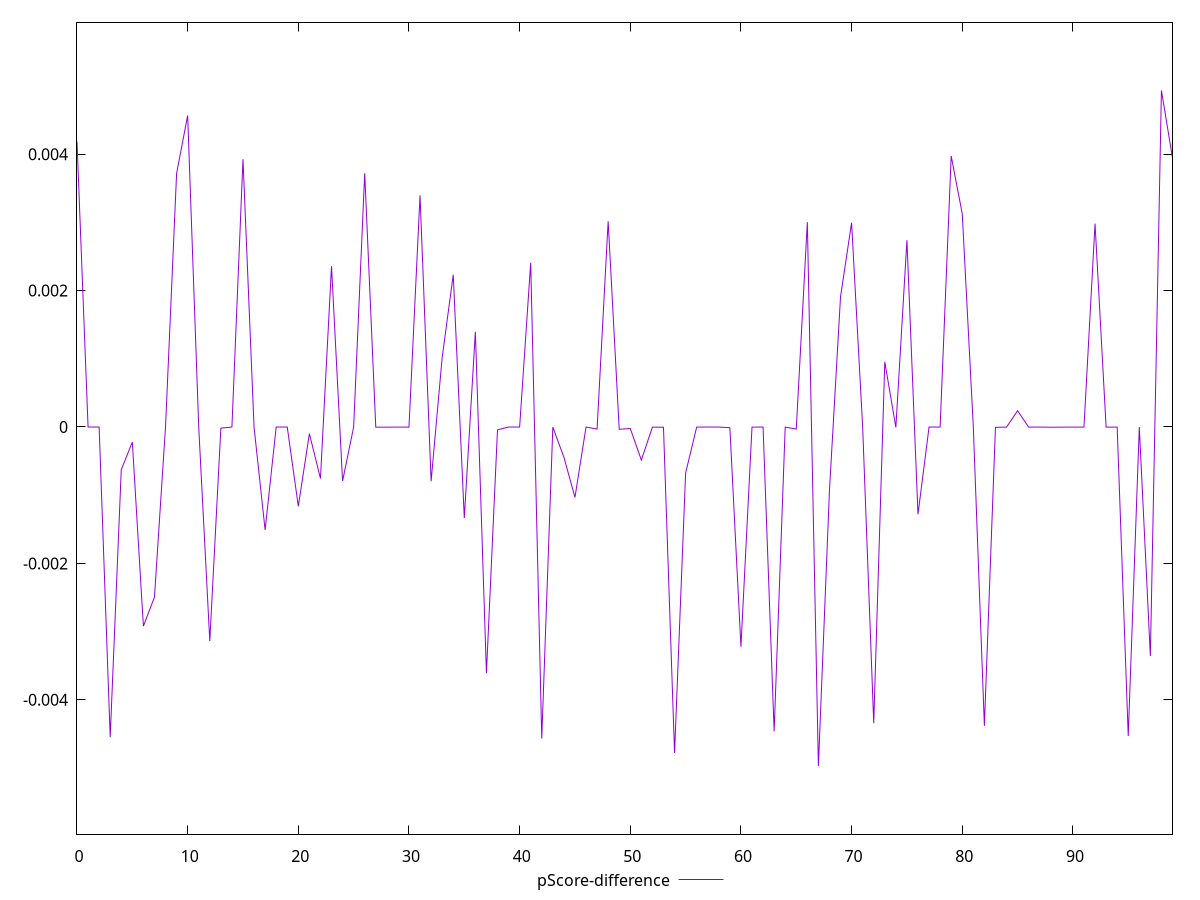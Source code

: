 reset

$pScoreDifference <<EOF
0 0.004185867960734391
1 -8.616575895015188e-7
2 -8.075670385743194e-7
3 -0.004547992198994155
4 -0.000625602079432408
5 -0.0002215367442185423
6 -0.0029201346667353523
7 -0.0024939813742397288
8 0.000002079367129814713
9 0.0037168650175306572
10 0.004568531544342669
11 -5.904659656774669e-7
12 -0.003140044623556437
13 -0.000016483993114713158
14 -7.387111820023051e-7
15 0.003927121619613283
16 -0.0000033029522727989757
17 -0.001509404311191509
18 -3.365988754389093e-7
19 -5.757280452378666e-7
20 -0.0011618522075863558
21 -0.00009720326176299032
22 -0.0007547091268209627
23 0.0023587695346436455
24 -0.0007928165981780921
25 -4.3415516670641807e-7
26 0.0037202538611427194
27 -0.0000023732726884828637
28 -0.000002274131281732039
29 -8.750197542095606e-7
30 -0.000002304279139719867
31 0.0033981692678373143
32 -0.0007965338012256851
33 0.0010183369607196235
34 0.0022328063025072176
35 -0.0013345585384183511
36 0.0013962002291998399
37 -0.003610339465095702
38 -0.00004190517854907316
39 -5.174214643410835e-7
40 -7.834086910296634e-7
41 0.0024081171701244575
42 -0.004568100902313299
43 -0.0000023371000907879136
44 -0.0004420695340154879
45 -0.0010321216689329615
46 -6.073082565727361e-7
47 -0.000029903298106814802
48 0.0030169676431160974
49 -0.000033044150755445756
50 -0.000022238863594203906
51 -0.000484536415850334
52 -0.0000015435613567316153
53 -0.000003826733666167925
54 -0.004781270721592512
55 -0.0006743747781303711
56 -0.0000012874982803223745
57 -6.417365038258183e-7
58 -7.424734707051073e-7
59 -0.000010749623089001403
60 -0.003221660564235229
61 -0.0000011925784769717396
62 -7.86859101098436e-7
63 -0.004463596995367913
64 -6.512205212860778e-7
65 -0.000030204980407955162
66 0.003004591112600985
67 -0.0049703100437727965
68 -0.0009283873045586866
69 0.0019082748194739763
70 0.0029954644848925183
71 -3.3734540216823206e-7
72 -0.004342237899372048
73 0.0009563233208867983
74 -0.000006213112139996646
75 0.002738770984960337
76 -0.0012799184576407496
77 -6.52068982587295e-7
78 -0.0000010770421290384746
79 0.003974881607568537
80 0.0031276818100144377
81 -6.053069321332316e-7
82 -0.00438196933971724
83 -0.000004857220551102159
84 -0.0000016443726356119015
85 0.00023860504607653432
86 -0.0000016794207394754679
87 -8.726023594807231e-7
88 -0.0000030951524200295566
89 -0.0000019895398939429043
90 -0.000001372480349814964
91 -0.0000011258749406106716
92 0.002982024333545885
93 -0.000001552903772239489
94 -0.0000013926539411679428
95 -0.00453082441866548
96 -8.123684945848808e-7
97 -0.00335673949434534
98 0.004934776627624871
99 0.003944759113609808
EOF

set key outside below
set xrange [0:99]
set yrange [-0.0059703100437727965:0.005934776627624871]
set trange [-0.0059703100437727965:0.005934776627624871]
set terminal svg size 640, 500 enhanced background rgb 'white'
set output "reports/report_00028_2021-02-24T12-49-42.674Z/bootup-time/samples/agenda/pScore-difference/values.svg"

plot $pScoreDifference title "pScore-difference" with line

reset

